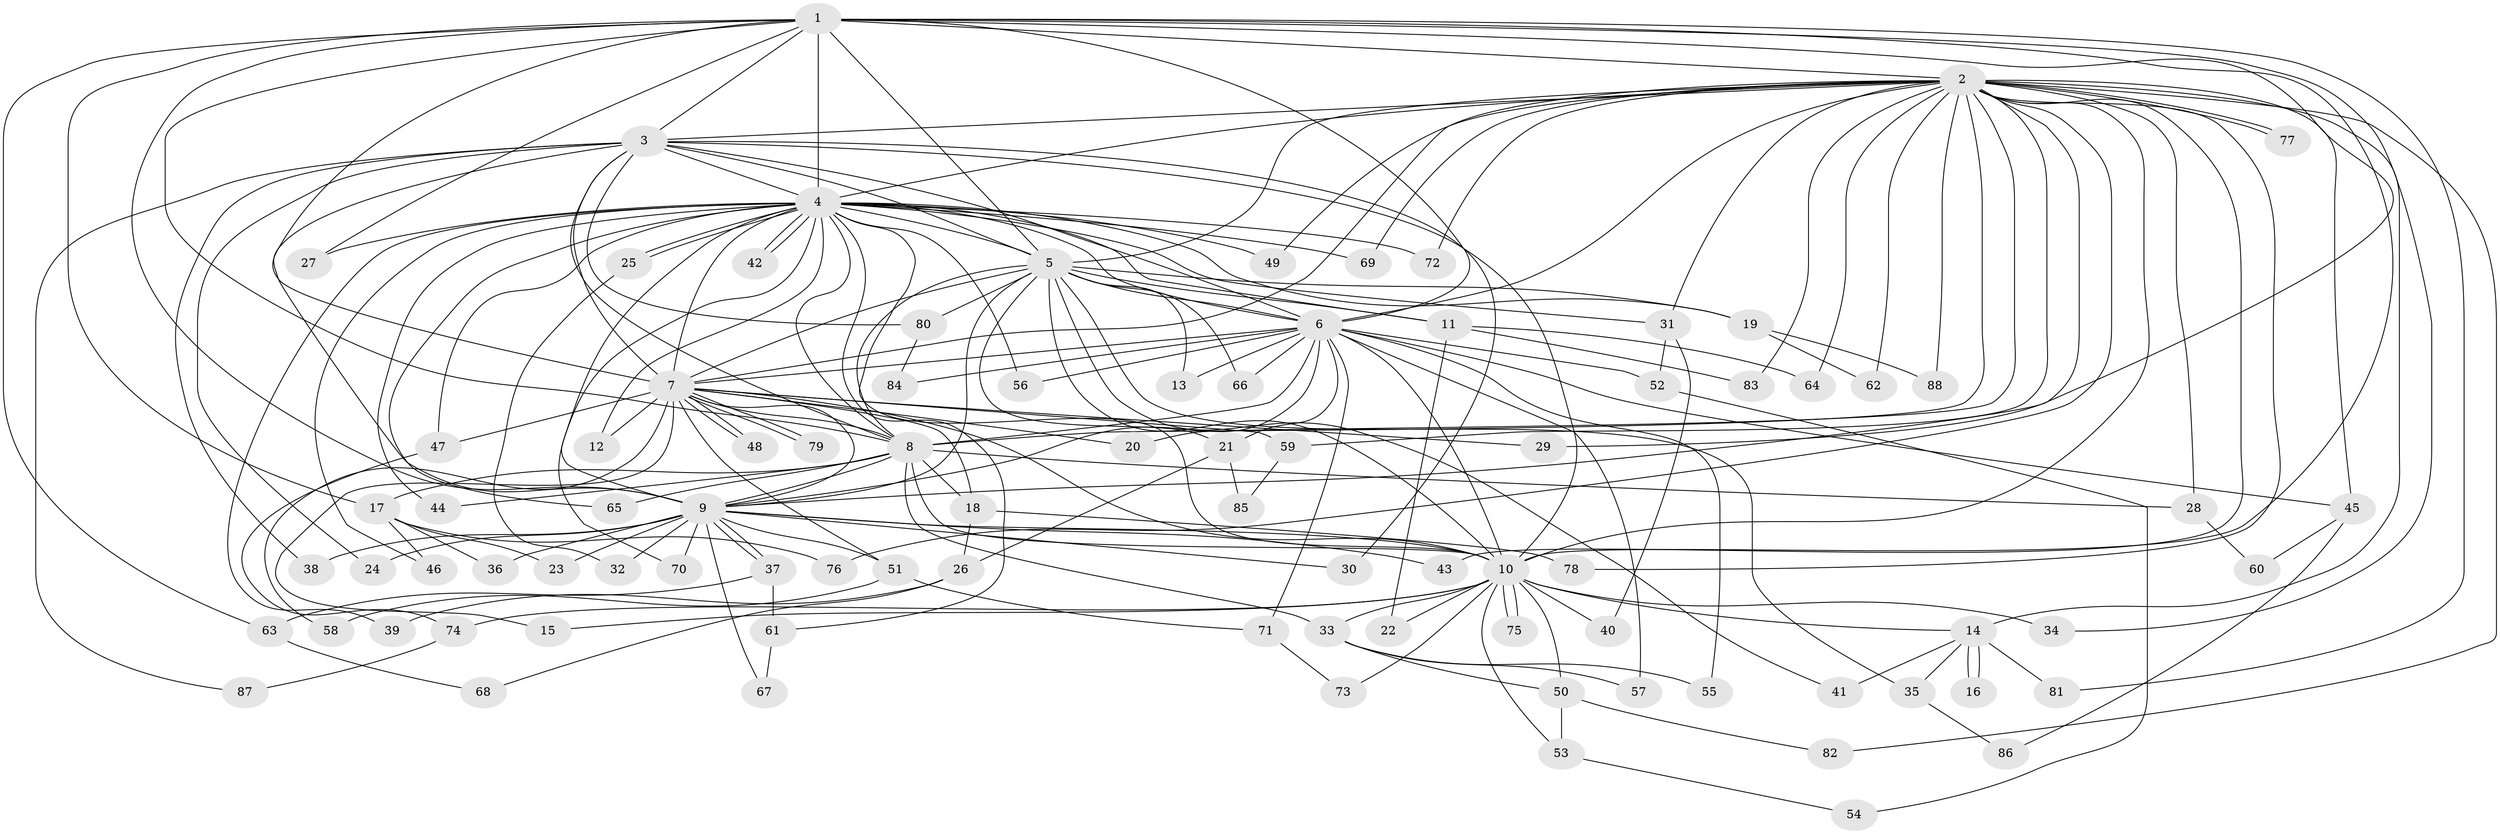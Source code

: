 // coarse degree distribution, {12: 0.014705882352941176, 26: 0.04411764705882353, 13: 0.014705882352941176, 18: 0.029411764705882353, 21: 0.014705882352941176, 16: 0.014705882352941176, 5: 0.04411764705882353, 2: 0.5588235294117647, 4: 0.07352941176470588, 3: 0.17647058823529413, 1: 0.014705882352941176}
// Generated by graph-tools (version 1.1) at 2025/41/03/06/25 10:41:42]
// undirected, 88 vertices, 201 edges
graph export_dot {
graph [start="1"]
  node [color=gray90,style=filled];
  1;
  2;
  3;
  4;
  5;
  6;
  7;
  8;
  9;
  10;
  11;
  12;
  13;
  14;
  15;
  16;
  17;
  18;
  19;
  20;
  21;
  22;
  23;
  24;
  25;
  26;
  27;
  28;
  29;
  30;
  31;
  32;
  33;
  34;
  35;
  36;
  37;
  38;
  39;
  40;
  41;
  42;
  43;
  44;
  45;
  46;
  47;
  48;
  49;
  50;
  51;
  52;
  53;
  54;
  55;
  56;
  57;
  58;
  59;
  60;
  61;
  62;
  63;
  64;
  65;
  66;
  67;
  68;
  69;
  70;
  71;
  72;
  73;
  74;
  75;
  76;
  77;
  78;
  79;
  80;
  81;
  82;
  83;
  84;
  85;
  86;
  87;
  88;
  1 -- 2;
  1 -- 3;
  1 -- 4;
  1 -- 5;
  1 -- 6;
  1 -- 7;
  1 -- 8;
  1 -- 9;
  1 -- 10;
  1 -- 17;
  1 -- 27;
  1 -- 29;
  1 -- 34;
  1 -- 63;
  1 -- 81;
  2 -- 3;
  2 -- 4;
  2 -- 5;
  2 -- 6;
  2 -- 7;
  2 -- 8;
  2 -- 9;
  2 -- 10;
  2 -- 14;
  2 -- 20;
  2 -- 28;
  2 -- 31;
  2 -- 43;
  2 -- 45;
  2 -- 49;
  2 -- 59;
  2 -- 62;
  2 -- 64;
  2 -- 69;
  2 -- 72;
  2 -- 76;
  2 -- 77;
  2 -- 77;
  2 -- 78;
  2 -- 82;
  2 -- 83;
  2 -- 88;
  3 -- 4;
  3 -- 5;
  3 -- 6;
  3 -- 7;
  3 -- 8;
  3 -- 9;
  3 -- 10;
  3 -- 24;
  3 -- 30;
  3 -- 38;
  3 -- 80;
  3 -- 87;
  4 -- 5;
  4 -- 6;
  4 -- 7;
  4 -- 8;
  4 -- 9;
  4 -- 10;
  4 -- 11;
  4 -- 12;
  4 -- 19;
  4 -- 25;
  4 -- 25;
  4 -- 27;
  4 -- 31;
  4 -- 39;
  4 -- 42;
  4 -- 42;
  4 -- 44;
  4 -- 46;
  4 -- 47;
  4 -- 49;
  4 -- 56;
  4 -- 61;
  4 -- 65;
  4 -- 69;
  4 -- 70;
  4 -- 72;
  5 -- 6;
  5 -- 7;
  5 -- 8;
  5 -- 9;
  5 -- 10;
  5 -- 11;
  5 -- 13;
  5 -- 19;
  5 -- 21;
  5 -- 35;
  5 -- 41;
  5 -- 66;
  5 -- 80;
  6 -- 7;
  6 -- 8;
  6 -- 9;
  6 -- 10;
  6 -- 13;
  6 -- 21;
  6 -- 45;
  6 -- 52;
  6 -- 55;
  6 -- 56;
  6 -- 57;
  6 -- 66;
  6 -- 71;
  6 -- 84;
  7 -- 8;
  7 -- 9;
  7 -- 10;
  7 -- 12;
  7 -- 15;
  7 -- 18;
  7 -- 20;
  7 -- 29;
  7 -- 47;
  7 -- 48;
  7 -- 48;
  7 -- 51;
  7 -- 58;
  7 -- 59;
  7 -- 79;
  7 -- 79;
  8 -- 9;
  8 -- 10;
  8 -- 17;
  8 -- 18;
  8 -- 28;
  8 -- 33;
  8 -- 44;
  8 -- 65;
  9 -- 10;
  9 -- 23;
  9 -- 24;
  9 -- 30;
  9 -- 32;
  9 -- 36;
  9 -- 37;
  9 -- 37;
  9 -- 38;
  9 -- 43;
  9 -- 51;
  9 -- 67;
  9 -- 70;
  10 -- 14;
  10 -- 15;
  10 -- 22;
  10 -- 33;
  10 -- 34;
  10 -- 40;
  10 -- 50;
  10 -- 53;
  10 -- 73;
  10 -- 74;
  10 -- 75;
  10 -- 75;
  11 -- 22;
  11 -- 64;
  11 -- 83;
  14 -- 16;
  14 -- 16;
  14 -- 35;
  14 -- 41;
  14 -- 81;
  17 -- 23;
  17 -- 36;
  17 -- 46;
  17 -- 76;
  18 -- 26;
  18 -- 78;
  19 -- 62;
  19 -- 88;
  21 -- 26;
  21 -- 85;
  25 -- 32;
  26 -- 39;
  26 -- 68;
  28 -- 60;
  31 -- 40;
  31 -- 52;
  33 -- 50;
  33 -- 55;
  33 -- 57;
  35 -- 86;
  37 -- 61;
  37 -- 63;
  45 -- 60;
  45 -- 86;
  47 -- 74;
  50 -- 53;
  50 -- 82;
  51 -- 58;
  51 -- 71;
  52 -- 54;
  53 -- 54;
  59 -- 85;
  61 -- 67;
  63 -- 68;
  71 -- 73;
  74 -- 87;
  80 -- 84;
}
